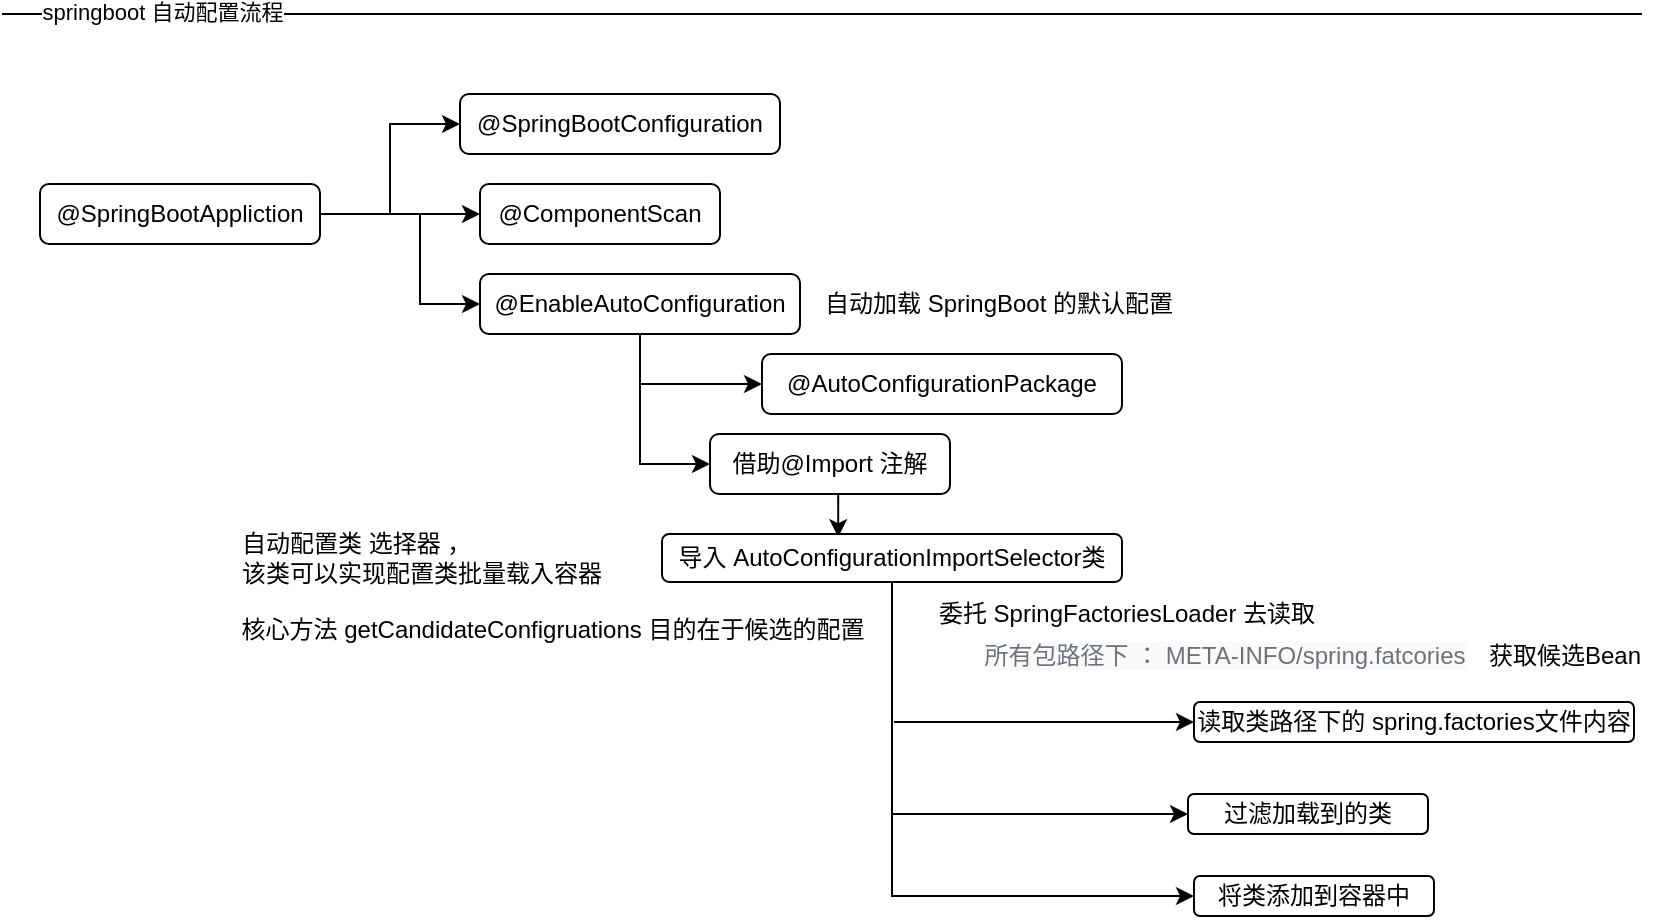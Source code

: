 <mxfile version="15.1.0" type="github" pages="2">
  <diagram id="dtXTNnCRT1JeaTBHfS76" name="springboot">
    <mxGraphModel dx="868" dy="492" grid="0" gridSize="10" guides="1" tooltips="1" connect="1" arrows="1" fold="1" page="1" pageScale="1" pageWidth="827" pageHeight="1169" math="0" shadow="0">
      <root>
        <mxCell id="0" />
        <mxCell id="1" parent="0" />
        <mxCell id="5PS4r9_0_upMB3MBfYGu-2" style="edgeStyle=orthogonalEdgeStyle;rounded=0;orthogonalLoop=1;jettySize=auto;html=1;exitX=1;exitY=0.5;exitDx=0;exitDy=0;entryX=0;entryY=0.5;entryDx=0;entryDy=0;" parent="1" source="5PS4r9_0_upMB3MBfYGu-1" target="5PS4r9_0_upMB3MBfYGu-3" edge="1">
          <mxGeometry relative="1" as="geometry">
            <mxPoint x="189" y="120" as="targetPoint" />
          </mxGeometry>
        </mxCell>
        <mxCell id="5PS4r9_0_upMB3MBfYGu-4" style="edgeStyle=orthogonalEdgeStyle;rounded=0;orthogonalLoop=1;jettySize=auto;html=1;exitX=1;exitY=0.5;exitDx=0;exitDy=0;" parent="1" source="5PS4r9_0_upMB3MBfYGu-1" edge="1">
          <mxGeometry relative="1" as="geometry">
            <mxPoint x="239" y="180" as="targetPoint" />
          </mxGeometry>
        </mxCell>
        <mxCell id="5PS4r9_0_upMB3MBfYGu-8" style="edgeStyle=orthogonalEdgeStyle;rounded=0;orthogonalLoop=1;jettySize=auto;html=1;exitX=1;exitY=0.5;exitDx=0;exitDy=0;entryX=0;entryY=0.5;entryDx=0;entryDy=0;" parent="1" source="5PS4r9_0_upMB3MBfYGu-1" target="5PS4r9_0_upMB3MBfYGu-7" edge="1">
          <mxGeometry relative="1" as="geometry">
            <Array as="points">
              <mxPoint x="209" y="180" />
              <mxPoint x="209" y="225" />
            </Array>
          </mxGeometry>
        </mxCell>
        <mxCell id="5PS4r9_0_upMB3MBfYGu-1" value="@SpringBootAppliction" style="rounded=1;whiteSpace=wrap;html=1;" parent="1" vertex="1">
          <mxGeometry x="19" y="165" width="140" height="30" as="geometry" />
        </mxCell>
        <mxCell id="5PS4r9_0_upMB3MBfYGu-3" value="@SpringBootConfiguration" style="rounded=1;whiteSpace=wrap;html=1;" parent="1" vertex="1">
          <mxGeometry x="229" y="120" width="160" height="30" as="geometry" />
        </mxCell>
        <mxCell id="5PS4r9_0_upMB3MBfYGu-5" value="@ComponentScan" style="rounded=1;whiteSpace=wrap;html=1;" parent="1" vertex="1">
          <mxGeometry x="239" y="165" width="120" height="30" as="geometry" />
        </mxCell>
        <mxCell id="5PS4r9_0_upMB3MBfYGu-10" style="edgeStyle=orthogonalEdgeStyle;rounded=0;orthogonalLoop=1;jettySize=auto;html=1;exitX=0.5;exitY=1;exitDx=0;exitDy=0;entryX=0;entryY=0.5;entryDx=0;entryDy=0;" parent="1" source="5PS4r9_0_upMB3MBfYGu-7" target="5PS4r9_0_upMB3MBfYGu-11" edge="1">
          <mxGeometry relative="1" as="geometry">
            <mxPoint x="319" y="290" as="targetPoint" />
          </mxGeometry>
        </mxCell>
        <mxCell id="f7SXbs6pzfq8MQyHs4yp-1" style="edgeStyle=orthogonalEdgeStyle;rounded=0;orthogonalLoop=1;jettySize=auto;html=1;exitX=0.5;exitY=1;exitDx=0;exitDy=0;entryX=0;entryY=0.5;entryDx=0;entryDy=0;" parent="1" source="5PS4r9_0_upMB3MBfYGu-7" target="f7SXbs6pzfq8MQyHs4yp-2" edge="1">
          <mxGeometry relative="1" as="geometry">
            <mxPoint x="380" y="280" as="targetPoint" />
          </mxGeometry>
        </mxCell>
        <mxCell id="5PS4r9_0_upMB3MBfYGu-7" value="@EnableAutoConfiguration" style="rounded=1;whiteSpace=wrap;html=1;" parent="1" vertex="1">
          <mxGeometry x="239" y="210" width="160" height="30" as="geometry" />
        </mxCell>
        <mxCell id="5PS4r9_0_upMB3MBfYGu-9" value="自动加载 SpringBoot 的默认配置" style="text;html=1;align=center;verticalAlign=middle;resizable=0;points=[];autosize=1;strokeColor=none;" parent="1" vertex="1">
          <mxGeometry x="403" y="215" width="190" height="20" as="geometry" />
        </mxCell>
        <mxCell id="5PS4r9_0_upMB3MBfYGu-12" style="edgeStyle=orthogonalEdgeStyle;rounded=0;orthogonalLoop=1;jettySize=auto;html=1;exitX=0.5;exitY=1;exitDx=0;exitDy=0;entryX=0.383;entryY=0.067;entryDx=0;entryDy=0;entryPerimeter=0;" parent="1" source="5PS4r9_0_upMB3MBfYGu-11" target="5PS4r9_0_upMB3MBfYGu-13" edge="1">
          <mxGeometry relative="1" as="geometry">
            <mxPoint x="419" y="330" as="targetPoint" />
          </mxGeometry>
        </mxCell>
        <mxCell id="5PS4r9_0_upMB3MBfYGu-11" value="借助@Import 注解" style="rounded=1;whiteSpace=wrap;html=1;" parent="1" vertex="1">
          <mxGeometry x="354" y="290" width="120" height="30" as="geometry" />
        </mxCell>
        <mxCell id="Lq-H3Xx7saDETIWOeCJo-4" style="edgeStyle=orthogonalEdgeStyle;rounded=0;orthogonalLoop=1;jettySize=auto;html=1;exitX=0.5;exitY=1;exitDx=0;exitDy=0;entryX=0;entryY=0.5;entryDx=0;entryDy=0;" parent="1" source="5PS4r9_0_upMB3MBfYGu-13" target="5PS4r9_0_upMB3MBfYGu-18" edge="1">
          <mxGeometry relative="1" as="geometry" />
        </mxCell>
        <mxCell id="Lq-H3Xx7saDETIWOeCJo-5" style="edgeStyle=orthogonalEdgeStyle;rounded=0;orthogonalLoop=1;jettySize=auto;html=1;exitX=0.5;exitY=1;exitDx=0;exitDy=0;entryX=0;entryY=0.5;entryDx=0;entryDy=0;" parent="1" source="5PS4r9_0_upMB3MBfYGu-13" target="5PS4r9_0_upMB3MBfYGu-20" edge="1">
          <mxGeometry relative="1" as="geometry" />
        </mxCell>
        <mxCell id="5PS4r9_0_upMB3MBfYGu-13" value="导入 AutoConfigurationImportSelector类" style="rounded=1;whiteSpace=wrap;html=1;" parent="1" vertex="1">
          <mxGeometry x="330" y="340" width="230" height="24" as="geometry" />
        </mxCell>
        <mxCell id="5PS4r9_0_upMB3MBfYGu-15" value="读取类路径下的 spring.factories文件内容" style="rounded=1;whiteSpace=wrap;html=1;" parent="1" vertex="1">
          <mxGeometry x="596" y="424" width="220" height="20" as="geometry" />
        </mxCell>
        <mxCell id="5PS4r9_0_upMB3MBfYGu-18" value="过滤加载到的类" style="rounded=1;whiteSpace=wrap;html=1;" parent="1" vertex="1">
          <mxGeometry x="593" y="470" width="120" height="20" as="geometry" />
        </mxCell>
        <mxCell id="5PS4r9_0_upMB3MBfYGu-20" value="将类添加到容器中" style="rounded=1;whiteSpace=wrap;html=1;" parent="1" vertex="1">
          <mxGeometry x="596" y="511" width="120" height="20" as="geometry" />
        </mxCell>
        <mxCell id="5PS4r9_0_upMB3MBfYGu-21" value="&lt;span style=&quot;color: rgb(106 , 115 , 125) ; background-color: rgb(250 , 250 , 250)&quot;&gt;&lt;font style=&quot;font-size: 12px&quot;&gt;所有包路径下 ： META-INFO/spring.fatcories&lt;/font&gt;&lt;/span&gt;" style="text;html=1;align=center;verticalAlign=middle;resizable=0;points=[];autosize=1;strokeColor=none;" parent="1" vertex="1">
          <mxGeometry x="486" y="392" width="250" height="18" as="geometry" />
        </mxCell>
        <mxCell id="Lq-H3Xx7saDETIWOeCJo-2" value="" style="endArrow=none;html=1;" parent="1" edge="1">
          <mxGeometry width="50" height="50" relative="1" as="geometry">
            <mxPoint y="80" as="sourcePoint" />
            <mxPoint x="820" y="80" as="targetPoint" />
          </mxGeometry>
        </mxCell>
        <mxCell id="Lq-H3Xx7saDETIWOeCJo-3" value="springboot 自动配置流程" style="edgeLabel;html=1;align=center;verticalAlign=middle;resizable=0;points=[];" parent="Lq-H3Xx7saDETIWOeCJo-2" vertex="1" connectable="0">
          <mxGeometry x="0.034" y="1" relative="1" as="geometry">
            <mxPoint x="-344" as="offset" />
          </mxGeometry>
        </mxCell>
        <mxCell id="f7SXbs6pzfq8MQyHs4yp-2" value="@AutoConfigurationPackage" style="rounded=1;whiteSpace=wrap;html=1;" parent="1" vertex="1">
          <mxGeometry x="380" y="250" width="180" height="30" as="geometry" />
        </mxCell>
        <mxCell id="f7SXbs6pzfq8MQyHs4yp-3" value="获取候选Bean" style="text;html=1;align=center;verticalAlign=middle;resizable=0;points=[];autosize=1;strokeColor=none;" parent="1" vertex="1">
          <mxGeometry x="736" y="391" width="90" height="20" as="geometry" />
        </mxCell>
        <mxCell id="MpyIza94_yYRXoHKSqZg-1" value="自动配置类 选择器 ， &lt;br&gt;该类可以实现配置类批量载入容器" style="text;html=1;align=left;verticalAlign=middle;resizable=0;points=[];autosize=1;strokeColor=none;" parent="1" vertex="1">
          <mxGeometry x="118" y="336" width="190" height="32" as="geometry" />
        </mxCell>
        <mxCell id="MpyIza94_yYRXoHKSqZg-2" value="核心方法 getCandidateConfigruations 目的在于候选的配置" style="text;html=1;align=center;verticalAlign=middle;resizable=0;points=[];autosize=1;strokeColor=none;" parent="1" vertex="1">
          <mxGeometry x="114" y="379" width="321" height="18" as="geometry" />
        </mxCell>
        <mxCell id="MpyIza94_yYRXoHKSqZg-3" value="" style="endArrow=classic;html=1;entryX=0;entryY=0.5;entryDx=0;entryDy=0;" parent="1" target="5PS4r9_0_upMB3MBfYGu-15" edge="1">
          <mxGeometry width="50" height="50" relative="1" as="geometry">
            <mxPoint x="446" y="434" as="sourcePoint" />
            <mxPoint x="669" y="423" as="targetPoint" />
          </mxGeometry>
        </mxCell>
        <mxCell id="MpyIza94_yYRXoHKSqZg-4" value="委托 SpringFactoriesLoader 去读取" style="text;html=1;align=center;verticalAlign=middle;resizable=0;points=[];autosize=1;strokeColor=none;" parent="1" vertex="1">
          <mxGeometry x="463" y="371" width="198" height="18" as="geometry" />
        </mxCell>
      </root>
    </mxGraphModel>
  </diagram>
  <diagram id="hn6NrzEXIqjuF2CO8Ll_" name="spring">
    <mxGraphModel dx="868" dy="436" grid="0" gridSize="10" guides="1" tooltips="1" connect="1" arrows="1" fold="1" page="1" pageScale="1" pageWidth="827" pageHeight="1169" math="0" shadow="0">
      <root>
        <mxCell id="orLs4Tc3gnN9HglfhHpP-0" />
        <mxCell id="orLs4Tc3gnN9HglfhHpP-1" parent="orLs4Tc3gnN9HglfhHpP-0" />
        <mxCell id="orLs4Tc3gnN9HglfhHpP-2" value="&lt;p style=&quot;line-height: 190%&quot;&gt;BeanFactoryPostProcessor , 在Spring 解析 BeanDefinition 之后 ， 根据 BeanDefinition 初始化之前 ，&amp;nbsp; 会调用 编写的 BeanFactoryPostProcessor 实现类 ， 并调用 postProcessBeanFactory方法&lt;/p&gt;" style="text;html=1;strokeColor=none;fillColor=none;align=left;verticalAlign=middle;whiteSpace=wrap;rounded=0;" parent="orLs4Tc3gnN9HglfhHpP-1" vertex="1">
          <mxGeometry x="30" y="30" width="780" height="40" as="geometry" />
        </mxCell>
        <mxCell id="orLs4Tc3gnN9HglfhHpP-4" value="Spring 何时解析BeanDefinition ?&amp;nbsp;&lt;br&gt;&lt;br&gt;Spring 何时回调BeanFactoryPostProcessor?&lt;br&gt;&lt;br&gt;Spring 何时初始化Bean?" style="text;html=1;strokeColor=none;fillColor=none;align=left;verticalAlign=middle;whiteSpace=wrap;rounded=0;" parent="orLs4Tc3gnN9HglfhHpP-1" vertex="1">
          <mxGeometry x="30" y="110" width="770" height="100" as="geometry" />
        </mxCell>
        <mxCell id="orLs4Tc3gnN9HglfhHpP-5" value="初始Reader 和 Scanner 两个对象 ， 使用 Scanner 进行扫描 ，使用Reader 进行读取 ， 将类包装成 BeanDefinition 并注册进容器" style="text;html=1;align=center;verticalAlign=middle;resizable=0;points=[];autosize=1;strokeColor=none;fillColor=none;" parent="orLs4Tc3gnN9HglfhHpP-1" vertex="1">
          <mxGeometry x="30" y="230" width="700" height="20" as="geometry" />
        </mxCell>
        <mxCell id="orLs4Tc3gnN9HglfhHpP-6" value="BeanFactoryPostProcessor&amp;nbsp; 初始化" style="text;html=1;strokeColor=none;fillColor=none;align=center;verticalAlign=middle;whiteSpace=wrap;rounded=0;fontColor=#66CC00;" parent="orLs4Tc3gnN9HglfhHpP-1" vertex="1">
          <mxGeometry x="40" y="300" width="200" height="20" as="geometry" />
        </mxCell>
        <mxCell id="orLs4Tc3gnN9HglfhHpP-8" style="edgeStyle=orthogonalEdgeStyle;rounded=0;orthogonalLoop=1;jettySize=auto;html=1;exitX=1;exitY=0.5;exitDx=0;exitDy=0;fontColor=#66CC00;" parent="orLs4Tc3gnN9HglfhHpP-1" source="orLs4Tc3gnN9HglfhHpP-7" edge="1">
          <mxGeometry relative="1" as="geometry">
            <mxPoint x="190" y="370" as="targetPoint" />
          </mxGeometry>
        </mxCell>
        <mxCell id="orLs4Tc3gnN9HglfhHpP-7" value="ApplicationContext" style="rounded=1;whiteSpace=wrap;html=1;fontColor=#66CC00;align=center;" parent="orLs4Tc3gnN9HglfhHpP-1" vertex="1">
          <mxGeometry x="40" y="355" width="110" height="30" as="geometry" />
        </mxCell>
        <mxCell id="orLs4Tc3gnN9HglfhHpP-10" style="edgeStyle=orthogonalEdgeStyle;rounded=0;orthogonalLoop=1;jettySize=auto;html=1;exitX=1;exitY=0.5;exitDx=0;exitDy=0;fontColor=#66CC00;" parent="orLs4Tc3gnN9HglfhHpP-1" source="orLs4Tc3gnN9HglfhHpP-9" edge="1">
          <mxGeometry relative="1" as="geometry">
            <mxPoint x="420" y="370" as="targetPoint" />
          </mxGeometry>
        </mxCell>
        <mxCell id="orLs4Tc3gnN9HglfhHpP-9" value="AbstractApplicationContext" style="rounded=1;whiteSpace=wrap;html=1;fontColor=#66CC00;align=center;" parent="orLs4Tc3gnN9HglfhHpP-1" vertex="1">
          <mxGeometry x="190" y="352.5" width="160" height="35" as="geometry" />
        </mxCell>
        <mxCell id="orLs4Tc3gnN9HglfhHpP-13" style="edgeStyle=orthogonalEdgeStyle;rounded=0;orthogonalLoop=1;jettySize=auto;html=1;exitX=1;exitY=0.5;exitDx=0;exitDy=0;fontColor=#66CC00;entryX=0.557;entryY=-0.133;entryDx=0;entryDy=0;entryPerimeter=0;" parent="orLs4Tc3gnN9HglfhHpP-1" source="orLs4Tc3gnN9HglfhHpP-12" target="orLs4Tc3gnN9HglfhHpP-17" edge="1">
          <mxGeometry relative="1" as="geometry">
            <mxPoint x="690" y="405" as="targetPoint" />
          </mxGeometry>
        </mxCell>
        <mxCell id="orLs4Tc3gnN9HglfhHpP-12" value="invokeBeanFactoryPostProcessor" style="rounded=1;whiteSpace=wrap;html=1;fontColor=#66CC00;align=center;" parent="orLs4Tc3gnN9HglfhHpP-1" vertex="1">
          <mxGeometry x="420" y="357.5" width="200" height="30" as="geometry" />
        </mxCell>
        <mxCell id="orLs4Tc3gnN9HglfhHpP-18" style="edgeStyle=orthogonalEdgeStyle;rounded=0;orthogonalLoop=1;jettySize=auto;html=1;exitX=0.5;exitY=1;exitDx=0;exitDy=0;fontColor=#66CC00;entryX=1;entryY=0.5;entryDx=0;entryDy=0;" parent="orLs4Tc3gnN9HglfhHpP-1" source="orLs4Tc3gnN9HglfhHpP-17" target="orLs4Tc3gnN9HglfhHpP-19" edge="1">
          <mxGeometry relative="1" as="geometry">
            <mxPoint x="550" y="505" as="targetPoint" />
          </mxGeometry>
        </mxCell>
        <mxCell id="orLs4Tc3gnN9HglfhHpP-17" value="BeanFactory.getBean(name, type)" style="rounded=1;whiteSpace=wrap;html=1;fontColor=#66CC00;align=center;" parent="orLs4Tc3gnN9HglfhHpP-1" vertex="1">
          <mxGeometry x="570" y="415" width="210" height="30" as="geometry" />
        </mxCell>
        <mxCell id="orLs4Tc3gnN9HglfhHpP-19" value="postProcessor.postProcessBeanFactory()" style="rounded=1;whiteSpace=wrap;html=1;fontColor=#66CC00;align=center;" parent="orLs4Tc3gnN9HglfhHpP-1" vertex="1">
          <mxGeometry x="230" y="460" width="250" height="30" as="geometry" />
        </mxCell>
        <mxCell id="orLs4Tc3gnN9HglfhHpP-21" style="edgeStyle=orthogonalEdgeStyle;rounded=0;orthogonalLoop=1;jettySize=auto;html=1;exitX=1;exitY=0.5;exitDx=0;exitDy=0;fontColor=#66CC00;" parent="orLs4Tc3gnN9HglfhHpP-1" source="orLs4Tc3gnN9HglfhHpP-20" edge="1">
          <mxGeometry relative="1" as="geometry">
            <mxPoint x="210" y="565" as="targetPoint" />
          </mxGeometry>
        </mxCell>
        <mxCell id="orLs4Tc3gnN9HglfhHpP-20" value="扫描读取定义类" style="rounded=1;whiteSpace=wrap;html=1;fontColor=#66CC00;align=center;" parent="orLs4Tc3gnN9HglfhHpP-1" vertex="1">
          <mxGeometry x="40" y="550" width="120" height="30" as="geometry" />
        </mxCell>
        <mxCell id="orLs4Tc3gnN9HglfhHpP-23" style="edgeStyle=orthogonalEdgeStyle;rounded=0;orthogonalLoop=1;jettySize=auto;html=1;exitX=1;exitY=0.5;exitDx=0;exitDy=0;fontColor=#66CC00;" parent="orLs4Tc3gnN9HglfhHpP-1" source="orLs4Tc3gnN9HglfhHpP-22" edge="1">
          <mxGeometry relative="1" as="geometry">
            <mxPoint x="380" y="565" as="targetPoint" />
          </mxGeometry>
        </mxCell>
        <mxCell id="orLs4Tc3gnN9HglfhHpP-22" value="BeanDefinition 保存" style="rounded=1;whiteSpace=wrap;html=1;fontColor=#66CC00;align=center;" parent="orLs4Tc3gnN9HglfhHpP-1" vertex="1">
          <mxGeometry x="210" y="547.5" width="120" height="35" as="geometry" />
        </mxCell>
        <mxCell id="orLs4Tc3gnN9HglfhHpP-33" value="" style="edgeStyle=orthogonalEdgeStyle;rounded=0;orthogonalLoop=1;jettySize=auto;html=1;fontColor=#FF8000;" parent="orLs4Tc3gnN9HglfhHpP-1" source="orLs4Tc3gnN9HglfhHpP-24" target="orLs4Tc3gnN9HglfhHpP-32" edge="1">
          <mxGeometry relative="1" as="geometry" />
        </mxCell>
        <mxCell id="orLs4Tc3gnN9HglfhHpP-24" value="DefaultListableBeanFactory" style="rounded=1;whiteSpace=wrap;html=1;fontColor=#66CC00;align=center;" parent="orLs4Tc3gnN9HglfhHpP-1" vertex="1">
          <mxGeometry x="380" y="541.25" width="170" height="25" as="geometry" />
        </mxCell>
        <mxCell id="orLs4Tc3gnN9HglfhHpP-25" value="Map -&amp;gt; beanDefinitionMap" style="text;html=1;align=center;verticalAlign=middle;resizable=0;points=[];autosize=1;strokeColor=none;fillColor=none;fontColor=#66CC00;" parent="orLs4Tc3gnN9HglfhHpP-1" vertex="1">
          <mxGeometry x="385" y="570" width="160" height="20" as="geometry" />
        </mxCell>
        <mxCell id="orLs4Tc3gnN9HglfhHpP-28" value="载入" style="text;html=1;align=center;verticalAlign=middle;resizable=0;points=[];autosize=1;strokeColor=none;fillColor=none;fontColor=#FF8000;" parent="orLs4Tc3gnN9HglfhHpP-1" vertex="1">
          <mxGeometry x="60" y="520" width="40" height="20" as="geometry" />
        </mxCell>
        <mxCell id="orLs4Tc3gnN9HglfhHpP-29" value="缓存或者实例工厂中是否有对应的实例" style="rounded=1;whiteSpace=wrap;html=1;fontColor=#FF8000;align=center;" parent="orLs4Tc3gnN9HglfhHpP-1" vertex="1">
          <mxGeometry x="45" y="1130" width="235" height="30" as="geometry" />
        </mxCell>
        <mxCell id="orLs4Tc3gnN9HglfhHpP-30" value="earlySingletonObjects 获取实例" style="rounded=1;whiteSpace=wrap;html=1;fontColor=#FF8000;align=center;" parent="orLs4Tc3gnN9HglfhHpP-1" vertex="1">
          <mxGeometry x="45" y="1170" width="180" height="30" as="geometry" />
        </mxCell>
        <mxCell id="orLs4Tc3gnN9HglfhHpP-31" value="创建ObjectFactory" style="rounded=1;whiteSpace=wrap;html=1;fontColor=#FF8000;align=center;" parent="orLs4Tc3gnN9HglfhHpP-1" vertex="1">
          <mxGeometry x="45" y="1210" width="180" height="30" as="geometry" />
        </mxCell>
        <mxCell id="orLs4Tc3gnN9HglfhHpP-35" value="" style="edgeStyle=orthogonalEdgeStyle;rounded=0;orthogonalLoop=1;jettySize=auto;html=1;fontColor=#FF8000;" parent="orLs4Tc3gnN9HglfhHpP-1" source="orLs4Tc3gnN9HglfhHpP-32" target="orLs4Tc3gnN9HglfhHpP-34" edge="1">
          <mxGeometry relative="1" as="geometry" />
        </mxCell>
        <mxCell id="orLs4Tc3gnN9HglfhHpP-32" value="遍历beanName" style="whiteSpace=wrap;html=1;rounded=1;fontColor=#66CC00;" parent="orLs4Tc3gnN9HglfhHpP-1" vertex="1">
          <mxGeometry x="660" y="540" width="120" height="26.25" as="geometry" />
        </mxCell>
        <mxCell id="orLs4Tc3gnN9HglfhHpP-37" value="" style="edgeStyle=orthogonalEdgeStyle;rounded=0;orthogonalLoop=1;jettySize=auto;html=1;fontColor=#FF8000;" parent="orLs4Tc3gnN9HglfhHpP-1" source="orLs4Tc3gnN9HglfhHpP-34" target="orLs4Tc3gnN9HglfhHpP-36" edge="1">
          <mxGeometry relative="1" as="geometry" />
        </mxCell>
        <mxCell id="orLs4Tc3gnN9HglfhHpP-34" value="getBean" style="whiteSpace=wrap;html=1;rounded=1;fontColor=#66CC00;" parent="orLs4Tc3gnN9HglfhHpP-1" vertex="1">
          <mxGeometry x="660" y="610" width="120" height="26.25" as="geometry" />
        </mxCell>
        <mxCell id="orLs4Tc3gnN9HglfhHpP-40" value="" style="edgeStyle=orthogonalEdgeStyle;rounded=0;orthogonalLoop=1;jettySize=auto;html=1;fontColor=#FF8000;" parent="orLs4Tc3gnN9HglfhHpP-1" source="orLs4Tc3gnN9HglfhHpP-36" target="orLs4Tc3gnN9HglfhHpP-39" edge="1">
          <mxGeometry relative="1" as="geometry" />
        </mxCell>
        <mxCell id="orLs4Tc3gnN9HglfhHpP-43" value="" style="edgeStyle=orthogonalEdgeStyle;rounded=0;orthogonalLoop=1;jettySize=auto;html=1;fontColor=#FF8000;exitX=0;exitY=0.5;exitDx=0;exitDy=0;" parent="orLs4Tc3gnN9HglfhHpP-1" source="orLs4Tc3gnN9HglfhHpP-36" target="orLs4Tc3gnN9HglfhHpP-42" edge="1">
          <mxGeometry relative="1" as="geometry">
            <Array as="points">
              <mxPoint x="620" y="683" />
              <mxPoint x="620" y="723" />
            </Array>
          </mxGeometry>
        </mxCell>
        <mxCell id="orLs4Tc3gnN9HglfhHpP-36" value="doGetBean" style="whiteSpace=wrap;html=1;rounded=1;fontColor=#66CC00;" parent="orLs4Tc3gnN9HglfhHpP-1" vertex="1">
          <mxGeometry x="660" y="670" width="120" height="26.25" as="geometry" />
        </mxCell>
        <mxCell id="orLs4Tc3gnN9HglfhHpP-45" value="" style="edgeStyle=orthogonalEdgeStyle;rounded=0;orthogonalLoop=1;jettySize=auto;html=1;fontColor=#FF8000;" parent="orLs4Tc3gnN9HglfhHpP-1" source="orLs4Tc3gnN9HglfhHpP-39" target="orLs4Tc3gnN9HglfhHpP-44" edge="1">
          <mxGeometry relative="1" as="geometry" />
        </mxCell>
        <mxCell id="orLs4Tc3gnN9HglfhHpP-39" value="getSingleton()" style="whiteSpace=wrap;html=1;rounded=1;fontColor=#66CC00;" parent="orLs4Tc3gnN9HglfhHpP-1" vertex="1">
          <mxGeometry x="460" y="670" width="120" height="26.25" as="geometry" />
        </mxCell>
        <mxCell id="orLs4Tc3gnN9HglfhHpP-41" value="singletonObjects" style="text;html=1;align=center;verticalAlign=middle;resizable=0;points=[];autosize=1;strokeColor=none;fillColor=none;fontColor=#FF8000;" parent="orLs4Tc3gnN9HglfhHpP-1" vertex="1">
          <mxGeometry x="470" y="650" width="100" height="20" as="geometry" />
        </mxCell>
        <mxCell id="orLs4Tc3gnN9HglfhHpP-42" value="earlySingletonObjects" style="whiteSpace=wrap;html=1;rounded=1;fontColor=#66CC00;" parent="orLs4Tc3gnN9HglfhHpP-1" vertex="1">
          <mxGeometry x="450" y="710" width="130" height="26.25" as="geometry" />
        </mxCell>
        <mxCell id="orLs4Tc3gnN9HglfhHpP-47" value="" style="edgeStyle=orthogonalEdgeStyle;rounded=0;orthogonalLoop=1;jettySize=auto;html=1;fontColor=#FF8000;" parent="orLs4Tc3gnN9HglfhHpP-1" source="orLs4Tc3gnN9HglfhHpP-44" target="orLs4Tc3gnN9HglfhHpP-46" edge="1">
          <mxGeometry relative="1" as="geometry" />
        </mxCell>
        <mxCell id="orLs4Tc3gnN9HglfhHpP-44" value="createBean" style="whiteSpace=wrap;html=1;rounded=1;fontColor=#66CC00;" parent="orLs4Tc3gnN9HglfhHpP-1" vertex="1">
          <mxGeometry x="260" y="670" width="120" height="26.25" as="geometry" />
        </mxCell>
        <mxCell id="orLs4Tc3gnN9HglfhHpP-49" value="" style="edgeStyle=orthogonalEdgeStyle;rounded=0;orthogonalLoop=1;jettySize=auto;html=1;fontColor=#FF8000;" parent="orLs4Tc3gnN9HglfhHpP-1" source="orLs4Tc3gnN9HglfhHpP-46" target="orLs4Tc3gnN9HglfhHpP-48" edge="1">
          <mxGeometry relative="1" as="geometry" />
        </mxCell>
        <mxCell id="orLs4Tc3gnN9HglfhHpP-46" value="doCreateBean()" style="whiteSpace=wrap;html=1;rounded=1;fontColor=#66CC00;" parent="orLs4Tc3gnN9HglfhHpP-1" vertex="1">
          <mxGeometry x="60" y="670" width="120" height="26.25" as="geometry" />
        </mxCell>
        <mxCell id="orLs4Tc3gnN9HglfhHpP-51" value="" style="edgeStyle=orthogonalEdgeStyle;rounded=0;orthogonalLoop=1;jettySize=auto;html=1;fontColor=#FF8000;" parent="orLs4Tc3gnN9HglfhHpP-1" source="orLs4Tc3gnN9HglfhHpP-48" target="orLs4Tc3gnN9HglfhHpP-50" edge="1">
          <mxGeometry relative="1" as="geometry" />
        </mxCell>
        <mxCell id="orLs4Tc3gnN9HglfhHpP-56" value="" style="edgeStyle=orthogonalEdgeStyle;rounded=0;orthogonalLoop=1;jettySize=auto;html=1;fontColor=#FF8000;" parent="orLs4Tc3gnN9HglfhHpP-1" source="orLs4Tc3gnN9HglfhHpP-48" target="orLs4Tc3gnN9HglfhHpP-55" edge="1">
          <mxGeometry relative="1" as="geometry" />
        </mxCell>
        <mxCell id="orLs4Tc3gnN9HglfhHpP-48" value="createBeanInstance()" style="whiteSpace=wrap;html=1;rounded=1;fontColor=#66CC00;" parent="orLs4Tc3gnN9HglfhHpP-1" vertex="1">
          <mxGeometry x="55" y="776.25" width="130" height="26.25" as="geometry" />
        </mxCell>
        <mxCell id="orLs4Tc3gnN9HglfhHpP-50" value="instantiateBean" style="whiteSpace=wrap;html=1;rounded=1;fontColor=#66CC00;" parent="orLs4Tc3gnN9HglfhHpP-1" vertex="1">
          <mxGeometry x="265" y="776.25" width="130" height="26.25" as="geometry" />
        </mxCell>
        <mxCell id="orLs4Tc3gnN9HglfhHpP-52" value="实例化" style="text;html=1;align=center;verticalAlign=middle;resizable=0;points=[];autosize=1;strokeColor=none;fillColor=none;fontColor=#FF8000;" parent="orLs4Tc3gnN9HglfhHpP-1" vertex="1">
          <mxGeometry x="55" y="802.5" width="50" height="20" as="geometry" />
        </mxCell>
        <mxCell id="orLs4Tc3gnN9HglfhHpP-70" style="edgeStyle=orthogonalEdgeStyle;rounded=0;orthogonalLoop=1;jettySize=auto;html=1;exitX=1;exitY=0.25;exitDx=0;exitDy=0;fontColor=#FF8000;entryX=0;entryY=1;entryDx=0;entryDy=0;" parent="orLs4Tc3gnN9HglfhHpP-1" source="orLs4Tc3gnN9HglfhHpP-55" target="orLs4Tc3gnN9HglfhHpP-71" edge="1">
          <mxGeometry relative="1" as="geometry">
            <mxPoint x="260" y="860" as="targetPoint" />
            <Array as="points">
              <mxPoint x="185" y="867" />
            </Array>
          </mxGeometry>
        </mxCell>
        <mxCell id="orLs4Tc3gnN9HglfhHpP-55" value="populateBean()" style="whiteSpace=wrap;html=1;rounded=1;fontColor=#66CC00;" parent="orLs4Tc3gnN9HglfhHpP-1" vertex="1">
          <mxGeometry x="55" y="900" width="130" height="26.25" as="geometry" />
        </mxCell>
        <mxCell id="orLs4Tc3gnN9HglfhHpP-61" value="" style="edgeStyle=orthogonalEdgeStyle;rounded=0;orthogonalLoop=1;jettySize=auto;html=1;fontColor=#FF8000;" parent="orLs4Tc3gnN9HglfhHpP-1" source="orLs4Tc3gnN9HglfhHpP-57" target="orLs4Tc3gnN9HglfhHpP-60" edge="1">
          <mxGeometry relative="1" as="geometry" />
        </mxCell>
        <mxCell id="orLs4Tc3gnN9HglfhHpP-57" value="initializeBean()" style="whiteSpace=wrap;html=1;rounded=1;fontColor=#66CC00;" parent="orLs4Tc3gnN9HglfhHpP-1" vertex="1">
          <mxGeometry x="55" y="926.25" width="130" height="26.25" as="geometry" />
        </mxCell>
        <mxCell id="orLs4Tc3gnN9HglfhHpP-58" value="初始化" style="text;html=1;align=center;verticalAlign=middle;resizable=0;points=[];autosize=1;strokeColor=none;fillColor=none;fontColor=#FF8000;" parent="orLs4Tc3gnN9HglfhHpP-1" vertex="1">
          <mxGeometry x="10" y="1100" width="50" height="20" as="geometry" />
        </mxCell>
        <mxCell id="orLs4Tc3gnN9HglfhHpP-59" value="属性的注入" style="text;html=1;align=center;verticalAlign=middle;resizable=0;points=[];autosize=1;strokeColor=none;fillColor=none;fontColor=#FF8000;" parent="orLs4Tc3gnN9HglfhHpP-1" vertex="1">
          <mxGeometry x="190" y="903.13" width="80" height="20" as="geometry" />
        </mxCell>
        <mxCell id="orLs4Tc3gnN9HglfhHpP-60" value="invokeAwareMethods()" style="whiteSpace=wrap;html=1;rounded=1;fontColor=#66CC00;" parent="orLs4Tc3gnN9HglfhHpP-1" vertex="1">
          <mxGeometry x="340" y="926.25" width="130" height="26.25" as="geometry" />
        </mxCell>
        <mxCell id="orLs4Tc3gnN9HglfhHpP-66" style="edgeStyle=orthogonalEdgeStyle;rounded=0;orthogonalLoop=1;jettySize=auto;html=1;exitX=1;exitY=0.5;exitDx=0;exitDy=0;entryX=0;entryY=0.5;entryDx=0;entryDy=0;fontColor=#FF8000;" parent="orLs4Tc3gnN9HglfhHpP-1" source="orLs4Tc3gnN9HglfhHpP-62" target="orLs4Tc3gnN9HglfhHpP-64" edge="1">
          <mxGeometry relative="1" as="geometry" />
        </mxCell>
        <mxCell id="orLs4Tc3gnN9HglfhHpP-67" style="edgeStyle=orthogonalEdgeStyle;rounded=0;orthogonalLoop=1;jettySize=auto;html=1;exitX=1;exitY=0.5;exitDx=0;exitDy=0;entryX=0;entryY=0.5;entryDx=0;entryDy=0;fontColor=#FF8000;" parent="orLs4Tc3gnN9HglfhHpP-1" source="orLs4Tc3gnN9HglfhHpP-62" target="orLs4Tc3gnN9HglfhHpP-65" edge="1">
          <mxGeometry relative="1" as="geometry" />
        </mxCell>
        <mxCell id="orLs4Tc3gnN9HglfhHpP-69" style="edgeStyle=orthogonalEdgeStyle;rounded=0;orthogonalLoop=1;jettySize=auto;html=1;exitX=1;exitY=0.5;exitDx=0;exitDy=0;entryX=0;entryY=0.5;entryDx=0;entryDy=0;fontColor=#FF8000;" parent="orLs4Tc3gnN9HglfhHpP-1" source="orLs4Tc3gnN9HglfhHpP-62" target="orLs4Tc3gnN9HglfhHpP-68" edge="1">
          <mxGeometry relative="1" as="geometry" />
        </mxCell>
        <mxCell id="orLs4Tc3gnN9HglfhHpP-62" value="initializeBean()" style="whiteSpace=wrap;html=1;rounded=1;fontColor=#66CC00;" parent="orLs4Tc3gnN9HglfhHpP-1" vertex="1">
          <mxGeometry x="55" y="926.25" width="130" height="26.25" as="geometry" />
        </mxCell>
        <mxCell id="orLs4Tc3gnN9HglfhHpP-64" value="applyBeanPostProcessorsBeforeInitialization()" style="whiteSpace=wrap;html=1;rounded=1;fontColor=#66CC00;" parent="orLs4Tc3gnN9HglfhHpP-1" vertex="1">
          <mxGeometry x="340" y="970" width="260" height="26.25" as="geometry" />
        </mxCell>
        <mxCell id="orLs4Tc3gnN9HglfhHpP-65" value="invokeInitMethods()" style="whiteSpace=wrap;html=1;rounded=1;fontColor=#66CC00;" parent="orLs4Tc3gnN9HglfhHpP-1" vertex="1">
          <mxGeometry x="340" y="1010" width="130" height="26.25" as="geometry" />
        </mxCell>
        <mxCell id="orLs4Tc3gnN9HglfhHpP-68" value="applyBeanPostProcessorsAfterInitialization()" style="whiteSpace=wrap;html=1;rounded=1;fontColor=#66CC00;" parent="orLs4Tc3gnN9HglfhHpP-1" vertex="1">
          <mxGeometry x="340" y="1050" width="260" height="26.25" as="geometry" />
        </mxCell>
        <mxCell id="orLs4Tc3gnN9HglfhHpP-72" style="edgeStyle=orthogonalEdgeStyle;rounded=0;orthogonalLoop=1;jettySize=auto;html=1;exitX=1;exitY=0.5;exitDx=0;exitDy=0;fontColor=#FF8000;" parent="orLs4Tc3gnN9HglfhHpP-1" source="orLs4Tc3gnN9HglfhHpP-71" edge="1">
          <mxGeometry relative="1" as="geometry">
            <mxPoint x="570" y="853" as="targetPoint" />
          </mxGeometry>
        </mxCell>
        <mxCell id="orLs4Tc3gnN9HglfhHpP-71" value="autowiredAnnoationBeanPostProcessor" style="whiteSpace=wrap;html=1;rounded=1;fontColor=#66CC00;" parent="orLs4Tc3gnN9HglfhHpP-1" vertex="1">
          <mxGeometry x="280" y="840.75" width="230" height="26.25" as="geometry" />
        </mxCell>
        <mxCell id="orLs4Tc3gnN9HglfhHpP-73" value="通过反射 filed.set(bean ,value)" style="rounded=1;whiteSpace=wrap;html=1;fontColor=#FF8000;align=center;" parent="orLs4Tc3gnN9HglfhHpP-1" vertex="1">
          <mxGeometry x="570" y="840" width="170" height="27" as="geometry" />
        </mxCell>
        <mxCell id="orLs4Tc3gnN9HglfhHpP-74" value="设置实例属性的值" style="text;html=1;align=center;verticalAlign=middle;resizable=0;points=[];autosize=1;strokeColor=none;fillColor=none;fontColor=#FF8000;" parent="orLs4Tc3gnN9HglfhHpP-1" vertex="1">
          <mxGeometry x="570" y="810" width="110" height="20" as="geometry" />
        </mxCell>
        <mxCell id="orLs4Tc3gnN9HglfhHpP-75" value="Bean的实例缓存" style="text;html=1;align=center;verticalAlign=middle;resizable=0;points=[];autosize=1;strokeColor=none;fillColor=none;fontColor=#FF8000;" parent="orLs4Tc3gnN9HglfhHpP-1" vertex="1">
          <mxGeometry x="380" y="1190" width="100" height="20" as="geometry" />
        </mxCell>
        <mxCell id="orLs4Tc3gnN9HglfhHpP-76" value="生命周期管理" style="text;html=1;align=center;verticalAlign=middle;resizable=0;points=[];autosize=1;strokeColor=none;fillColor=none;fontColor=#FF8000;" parent="orLs4Tc3gnN9HglfhHpP-1" vertex="1">
          <mxGeometry x="404" y="1215" width="90" height="20" as="geometry" />
        </mxCell>
        <mxCell id="orLs4Tc3gnN9HglfhHpP-77" value="Bean实例代理" style="text;html=1;align=center;verticalAlign=middle;resizable=0;points=[];autosize=1;strokeColor=none;fillColor=none;fontColor=#FF8000;" parent="orLs4Tc3gnN9HglfhHpP-1" vertex="1">
          <mxGeometry x="430" y="1240" width="90" height="20" as="geometry" />
        </mxCell>
        <mxCell id="orLs4Tc3gnN9HglfhHpP-78" value="事件发布" style="text;html=1;align=center;verticalAlign=middle;resizable=0;points=[];autosize=1;strokeColor=none;fillColor=none;fontColor=#FF8000;" parent="orLs4Tc3gnN9HglfhHpP-1" vertex="1">
          <mxGeometry x="460" y="1270" width="60" height="20" as="geometry" />
        </mxCell>
        <mxCell id="orLs4Tc3gnN9HglfhHpP-79" value="资源装载" style="text;html=1;align=center;verticalAlign=middle;resizable=0;points=[];autosize=1;strokeColor=none;fillColor=none;fontColor=#FF8000;" parent="orLs4Tc3gnN9HglfhHpP-1" vertex="1">
          <mxGeometry x="470" y="1300" width="60" height="20" as="geometry" />
        </mxCell>
        <mxCell id="orLs4Tc3gnN9HglfhHpP-80" value="用于Bean内容的修改" style="text;html=1;align=center;verticalAlign=middle;resizable=0;points=[];autosize=1;strokeColor=none;fillColor=none;fontColor=#FF8000;" parent="orLs4Tc3gnN9HglfhHpP-1" vertex="1">
          <mxGeometry x="610" y="970" width="130" height="20" as="geometry" />
        </mxCell>
        <mxCell id="orLs4Tc3gnN9HglfhHpP-85" value="" style="edgeStyle=orthogonalEdgeStyle;rounded=0;orthogonalLoop=1;jettySize=auto;html=1;fontColor=#FF8000;" parent="orLs4Tc3gnN9HglfhHpP-1" source="orLs4Tc3gnN9HglfhHpP-81" target="orLs4Tc3gnN9HglfhHpP-84" edge="1">
          <mxGeometry relative="1" as="geometry" />
        </mxCell>
        <mxCell id="orLs4Tc3gnN9HglfhHpP-87" value="" style="edgeStyle=orthogonalEdgeStyle;rounded=0;orthogonalLoop=1;jettySize=auto;html=1;fontColor=#FF8000;" parent="orLs4Tc3gnN9HglfhHpP-1" source="orLs4Tc3gnN9HglfhHpP-81" target="orLs4Tc3gnN9HglfhHpP-86" edge="1">
          <mxGeometry relative="1" as="geometry" />
        </mxCell>
        <mxCell id="orLs4Tc3gnN9HglfhHpP-92" value="" style="edgeStyle=orthogonalEdgeStyle;rounded=0;orthogonalLoop=1;jettySize=auto;html=1;fontColor=#FF8000;" parent="orLs4Tc3gnN9HglfhHpP-1" source="orLs4Tc3gnN9HglfhHpP-81" target="orLs4Tc3gnN9HglfhHpP-91" edge="1">
          <mxGeometry relative="1" as="geometry" />
        </mxCell>
        <mxCell id="orLs4Tc3gnN9HglfhHpP-81" value="dispatcherservlet" style="rounded=1;whiteSpace=wrap;html=1;fontColor=#FF8000;align=center;" parent="orLs4Tc3gnN9HglfhHpP-1" vertex="1">
          <mxGeometry x="320" y="1510" width="120" height="30" as="geometry" />
        </mxCell>
        <mxCell id="orLs4Tc3gnN9HglfhHpP-83" style="edgeStyle=orthogonalEdgeStyle;rounded=0;orthogonalLoop=1;jettySize=auto;html=1;entryX=0;entryY=0.5;entryDx=0;entryDy=0;fontColor=#FF8000;" parent="orLs4Tc3gnN9HglfhHpP-1" source="orLs4Tc3gnN9HglfhHpP-82" target="orLs4Tc3gnN9HglfhHpP-81" edge="1">
          <mxGeometry relative="1" as="geometry" />
        </mxCell>
        <mxCell id="orLs4Tc3gnN9HglfhHpP-82" value="前端控制器" style="rounded=1;whiteSpace=wrap;html=1;fontColor=#FF8000;align=center;" parent="orLs4Tc3gnN9HglfhHpP-1" vertex="1">
          <mxGeometry x="52.5" y="1510" width="85" height="30" as="geometry" />
        </mxCell>
        <mxCell id="orLs4Tc3gnN9HglfhHpP-84" value="handlermapping" style="rounded=1;whiteSpace=wrap;html=1;fontColor=#FF8000;align=center;" parent="orLs4Tc3gnN9HglfhHpP-1" vertex="1">
          <mxGeometry x="520" y="1510" width="120" height="30" as="geometry" />
        </mxCell>
        <mxCell id="orLs4Tc3gnN9HglfhHpP-89" value="" style="edgeStyle=orthogonalEdgeStyle;rounded=0;orthogonalLoop=1;jettySize=auto;html=1;fontColor=#FF8000;" parent="orLs4Tc3gnN9HglfhHpP-1" source="orLs4Tc3gnN9HglfhHpP-86" target="orLs4Tc3gnN9HglfhHpP-88" edge="1">
          <mxGeometry relative="1" as="geometry" />
        </mxCell>
        <mxCell id="orLs4Tc3gnN9HglfhHpP-94" value="" style="edgeStyle=orthogonalEdgeStyle;rounded=0;orthogonalLoop=1;jettySize=auto;html=1;fontColor=#FF8000;exitX=1;exitY=0.5;exitDx=0;exitDy=0;" parent="orLs4Tc3gnN9HglfhHpP-1" source="orLs4Tc3gnN9HglfhHpP-91" target="orLs4Tc3gnN9HglfhHpP-93" edge="1">
          <mxGeometry relative="1" as="geometry" />
        </mxCell>
        <mxCell id="orLs4Tc3gnN9HglfhHpP-86" value="handleradapter" style="rounded=1;whiteSpace=wrap;html=1;fontColor=#FF8000;align=center;" parent="orLs4Tc3gnN9HglfhHpP-1" vertex="1">
          <mxGeometry x="320" y="1620" width="120" height="30" as="geometry" />
        </mxCell>
        <mxCell id="orLs4Tc3gnN9HglfhHpP-88" value="controller" style="rounded=1;whiteSpace=wrap;html=1;fontColor=#FF8000;align=center;" parent="orLs4Tc3gnN9HglfhHpP-1" vertex="1">
          <mxGeometry x="520" y="1620" width="120" height="30" as="geometry" />
        </mxCell>
        <mxCell id="orLs4Tc3gnN9HglfhHpP-91" value="modelandview" style="rounded=1;whiteSpace=wrap;html=1;fontColor=#FF8000;align=center;" parent="orLs4Tc3gnN9HglfhHpP-1" vertex="1">
          <mxGeometry x="170" y="1660" width="120" height="30" as="geometry" />
        </mxCell>
        <mxCell id="orLs4Tc3gnN9HglfhHpP-97" value="" style="edgeStyle=orthogonalEdgeStyle;rounded=0;orthogonalLoop=1;jettySize=auto;html=1;fontColor=#FF8000;" parent="orLs4Tc3gnN9HglfhHpP-1" source="orLs4Tc3gnN9HglfhHpP-93" target="orLs4Tc3gnN9HglfhHpP-96" edge="1">
          <mxGeometry relative="1" as="geometry" />
        </mxCell>
        <mxCell id="orLs4Tc3gnN9HglfhHpP-93" value="viewresolver" style="rounded=1;whiteSpace=wrap;html=1;fontColor=#FF8000;align=center;" parent="orLs4Tc3gnN9HglfhHpP-1" vertex="1">
          <mxGeometry x="320" y="1730" width="120" height="30" as="geometry" />
        </mxCell>
        <mxCell id="orLs4Tc3gnN9HglfhHpP-96" value="jsp" style="rounded=1;whiteSpace=wrap;html=1;fontColor=#FF8000;align=center;" parent="orLs4Tc3gnN9HglfhHpP-1" vertex="1">
          <mxGeometry x="75" y="1730" width="120" height="30" as="geometry" />
        </mxCell>
        <mxCell id="orLs4Tc3gnN9HglfhHpP-105" value="" style="edgeStyle=orthogonalEdgeStyle;rounded=0;orthogonalLoop=1;jettySize=auto;html=1;fontColor=#FF8000;" parent="orLs4Tc3gnN9HglfhHpP-1" source="orLs4Tc3gnN9HglfhHpP-98" target="orLs4Tc3gnN9HglfhHpP-104" edge="1">
          <mxGeometry relative="1" as="geometry" />
        </mxCell>
        <mxCell id="orLs4Tc3gnN9HglfhHpP-98" value="事务的传播机制" style="rounded=1;whiteSpace=wrap;html=1;fontColor=#FF8000;align=center;" parent="orLs4Tc3gnN9HglfhHpP-1" vertex="1">
          <mxGeometry x="10" y="1860" width="145" height="30" as="geometry" />
        </mxCell>
        <mxCell id="orLs4Tc3gnN9HglfhHpP-99" value="事务的隔离机制" style="rounded=1;whiteSpace=wrap;html=1;fontColor=#FF8000;align=center;" parent="orLs4Tc3gnN9HglfhHpP-1" vertex="1">
          <mxGeometry x="30" y="1890" width="145" height="30" as="geometry" />
        </mxCell>
        <mxCell id="orLs4Tc3gnN9HglfhHpP-101" value="只读" style="rounded=1;whiteSpace=wrap;html=1;fontColor=#FF8000;align=center;" parent="orLs4Tc3gnN9HglfhHpP-1" vertex="1">
          <mxGeometry x="50" y="1920" width="145" height="30" as="geometry" />
        </mxCell>
        <mxCell id="orLs4Tc3gnN9HglfhHpP-102" value="事务超时" style="rounded=1;whiteSpace=wrap;html=1;fontColor=#FF8000;align=center;" parent="orLs4Tc3gnN9HglfhHpP-1" vertex="1">
          <mxGeometry x="70" y="1950" width="145" height="30" as="geometry" />
        </mxCell>
        <mxCell id="orLs4Tc3gnN9HglfhHpP-103" value="回滚原则" style="rounded=1;whiteSpace=wrap;html=1;fontColor=#FF8000;align=center;" parent="orLs4Tc3gnN9HglfhHpP-1" vertex="1">
          <mxGeometry x="95" y="1980" width="145" height="30" as="geometry" />
        </mxCell>
        <mxCell id="orLs4Tc3gnN9HglfhHpP-104" value="事务嵌套的场景" style="rounded=1;whiteSpace=wrap;html=1;fontColor=#FF8000;align=center;" parent="orLs4Tc3gnN9HglfhHpP-1" vertex="1">
          <mxGeometry x="235" y="1865" width="150" height="20" as="geometry" />
        </mxCell>
        <mxCell id="orLs4Tc3gnN9HglfhHpP-106" value="" style="shape=curlyBracket;whiteSpace=wrap;html=1;rounded=1;fontColor=#FF8000;align=center;" parent="orLs4Tc3gnN9HglfhHpP-1" vertex="1">
          <mxGeometry x="395" y="1815" width="20" height="185" as="geometry" />
        </mxCell>
        <mxCell id="orLs4Tc3gnN9HglfhHpP-107" value="已有事务&amp;nbsp; 将当前事务加入到已有事务 ， 如果没有 则创建一个事务执行" style="text;html=1;align=center;verticalAlign=middle;resizable=0;points=[];autosize=1;strokeColor=none;fillColor=none;fontColor=#FF8000;" parent="orLs4Tc3gnN9HglfhHpP-1" vertex="1">
          <mxGeometry x="415" y="1800" width="390" height="20" as="geometry" />
        </mxCell>
        <mxCell id="orLs4Tc3gnN9HglfhHpP-108" value="已有事务 ，将加入当前事务 ， 如果没有， 以非事务方式执行" style="text;html=1;align=center;verticalAlign=middle;resizable=0;points=[];autosize=1;strokeColor=none;fillColor=none;fontColor=#FF8000;" parent="orLs4Tc3gnN9HglfhHpP-1" vertex="1">
          <mxGeometry x="415" y="1830" width="340" height="20" as="geometry" />
        </mxCell>
        <mxCell id="orLs4Tc3gnN9HglfhHpP-109" value="每次都创建一个新的事务， 并将外层事务挂起" style="text;html=1;align=center;verticalAlign=middle;resizable=0;points=[];autosize=1;strokeColor=none;fillColor=none;fontColor=#FF8000;" parent="orLs4Tc3gnN9HglfhHpP-1" vertex="1">
          <mxGeometry x="420" y="1860" width="260" height="20" as="geometry" />
        </mxCell>
        <mxCell id="orLs4Tc3gnN9HglfhHpP-110" value="不支持事务， 如果外层存在事务， 则挂起" style="text;html=1;align=center;verticalAlign=middle;resizable=0;points=[];autosize=1;strokeColor=none;fillColor=none;fontColor=#FF8000;" parent="orLs4Tc3gnN9HglfhHpP-1" vertex="1">
          <mxGeometry x="420" y="1890" width="240" height="20" as="geometry" />
        </mxCell>
        <mxCell id="orLs4Tc3gnN9HglfhHpP-111" value="不支持事务， 如果外层有事务， 则抛出异常" style="text;html=1;align=center;verticalAlign=middle;resizable=0;points=[];autosize=1;strokeColor=none;fillColor=none;fontColor=#FF8000;" parent="orLs4Tc3gnN9HglfhHpP-1" vertex="1">
          <mxGeometry x="420" y="1920" width="250" height="20" as="geometry" />
        </mxCell>
        <mxCell id="orLs4Tc3gnN9HglfhHpP-112" value="外层没有事务 则抛出异常" style="text;html=1;align=center;verticalAlign=middle;resizable=0;points=[];autosize=1;strokeColor=none;fillColor=none;fontColor=#FF8000;" parent="orLs4Tc3gnN9HglfhHpP-1" vertex="1">
          <mxGeometry x="425" y="1950" width="150" height="20" as="geometry" />
        </mxCell>
        <mxCell id="PFW6LFftXs6cW2eC899F-0" value="getTransaction" style="rounded=1;whiteSpace=wrap;html=1;" vertex="1" parent="orLs4Tc3gnN9HglfhHpP-1">
          <mxGeometry x="65" y="2110" width="145" height="30" as="geometry" />
        </mxCell>
        <mxCell id="PFW6LFftXs6cW2eC899F-1" value="commit" style="rounded=1;whiteSpace=wrap;html=1;" vertex="1" parent="orLs4Tc3gnN9HglfhHpP-1">
          <mxGeometry x="80" y="2140" width="145" height="30" as="geometry" />
        </mxCell>
        <mxCell id="PFW6LFftXs6cW2eC899F-2" value="rollback" style="rounded=1;whiteSpace=wrap;html=1;" vertex="1" parent="orLs4Tc3gnN9HglfhHpP-1">
          <mxGeometry x="55" y="2170" width="145" height="30" as="geometry" />
        </mxCell>
        <mxCell id="PFW6LFftXs6cW2eC899F-3" value="TransactionDefinition" style="rounded=1;whiteSpace=wrap;html=1;" vertex="1" parent="orLs4Tc3gnN9HglfhHpP-1">
          <mxGeometry x="50" y="2270" width="132" height="30" as="geometry" />
        </mxCell>
        <mxCell id="PFW6LFftXs6cW2eC899F-4" value="事务隔离级别 | 事务传播 | 事务超时 | 是否只读状态" style="text;html=1;align=center;verticalAlign=middle;resizable=0;points=[];autosize=1;strokeColor=none;fillColor=none;" vertex="1" parent="orLs4Tc3gnN9HglfhHpP-1">
          <mxGeometry x="200" y="2275" width="280" height="20" as="geometry" />
        </mxCell>
        <mxCell id="PFW6LFftXs6cW2eC899F-5" value="TransactionStatus" style="rounded=1;whiteSpace=wrap;html=1;" vertex="1" parent="orLs4Tc3gnN9HglfhHpP-1">
          <mxGeometry x="69" y="2300" width="132" height="30" as="geometry" />
        </mxCell>
        <mxCell id="PFW6LFftXs6cW2eC899F-6" value="事务的具体运行状态" style="text;html=1;align=center;verticalAlign=middle;resizable=0;points=[];autosize=1;strokeColor=none;fillColor=none;" vertex="1" parent="orLs4Tc3gnN9HglfhHpP-1">
          <mxGeometry x="218.5" y="2305" width="120" height="20" as="geometry" />
        </mxCell>
        <mxCell id="PFW6LFftXs6cW2eC899F-7" value="platformTransactionManager" style="rounded=1;whiteSpace=wrap;html=1;" vertex="1" parent="orLs4Tc3gnN9HglfhHpP-1">
          <mxGeometry x="86.5" y="2330" width="183.5" height="30" as="geometry" />
        </mxCell>
        <mxCell id="PFW6LFftXs6cW2eC899F-8" value="事务管理接口" style="text;html=1;align=center;verticalAlign=middle;resizable=0;points=[];autosize=1;strokeColor=none;fillColor=none;" vertex="1" parent="orLs4Tc3gnN9HglfhHpP-1">
          <mxGeometry x="285" y="2335" width="90" height="20" as="geometry" />
        </mxCell>
        <mxCell id="PFW6LFftXs6cW2eC899F-9" value="TransactionProxyFactoryBean" style="rounded=1;whiteSpace=wrap;html=1;" vertex="1" parent="orLs4Tc3gnN9HglfhHpP-1">
          <mxGeometry x="106.5" y="2360" width="183.5" height="30" as="geometry" />
        </mxCell>
        <mxCell id="PFW6LFftXs6cW2eC899F-10" value="TransactionInterceptor" style="rounded=1;whiteSpace=wrap;html=1;" vertex="1" parent="orLs4Tc3gnN9HglfhHpP-1">
          <mxGeometry x="130" y="2390" width="183.5" height="30" as="geometry" />
        </mxCell>
        <mxCell id="PFW6LFftXs6cW2eC899F-11" value="TransactionAttrubute" style="rounded=1;whiteSpace=wrap;html=1;" vertex="1" parent="orLs4Tc3gnN9HglfhHpP-1">
          <mxGeometry x="146.5" y="2420" width="183.5" height="30" as="geometry" />
        </mxCell>
        <mxCell id="PFW6LFftXs6cW2eC899F-12" value="大事物引发的问题" style="rounded=1;whiteSpace=wrap;html=1;" vertex="1" parent="orLs4Tc3gnN9HglfhHpP-1">
          <mxGeometry x="300" y="2600" width="120" height="30" as="geometry" />
        </mxCell>
        <mxCell id="PFW6LFftXs6cW2eC899F-13" value="死锁" style="rounded=1;whiteSpace=wrap;html=1;" vertex="1" parent="orLs4Tc3gnN9HglfhHpP-1">
          <mxGeometry x="130" y="2560" width="105" height="30" as="geometry" />
        </mxCell>
        <mxCell id="PFW6LFftXs6cW2eC899F-14" value="回滚事件长" style="rounded=1;whiteSpace=wrap;html=1;" vertex="1" parent="orLs4Tc3gnN9HglfhHpP-1">
          <mxGeometry x="130" y="2610" width="105" height="30" as="geometry" />
        </mxCell>
        <mxCell id="PFW6LFftXs6cW2eC899F-15" value="并发情况下 数据库连接池被占满" style="rounded=1;whiteSpace=wrap;html=1;" vertex="1" parent="orLs4Tc3gnN9HglfhHpP-1">
          <mxGeometry x="60" y="2660" width="175" height="30" as="geometry" />
        </mxCell>
        <mxCell id="PFW6LFftXs6cW2eC899F-16" value="锁等待" style="rounded=1;whiteSpace=wrap;html=1;" vertex="1" parent="orLs4Tc3gnN9HglfhHpP-1">
          <mxGeometry x="485" y="2550" width="175" height="30" as="geometry" />
        </mxCell>
        <mxCell id="PFW6LFftXs6cW2eC899F-17" value="接口超时" style="rounded=1;whiteSpace=wrap;html=1;" vertex="1" parent="orLs4Tc3gnN9HglfhHpP-1">
          <mxGeometry x="485" y="2610" width="175" height="30" as="geometry" />
        </mxCell>
        <mxCell id="PFW6LFftXs6cW2eC899F-18" value="数据库主从延迟" style="rounded=1;whiteSpace=wrap;html=1;" vertex="1" parent="orLs4Tc3gnN9HglfhHpP-1">
          <mxGeometry x="485" y="2660" width="175" height="30" as="geometry" />
        </mxCell>
        <mxCell id="PFW6LFftXs6cW2eC899F-29" style="edgeStyle=orthogonalEdgeStyle;rounded=0;orthogonalLoop=1;jettySize=auto;html=1;exitX=0.5;exitY=1;exitDx=0;exitDy=0;entryX=0.47;entryY=-0.133;entryDx=0;entryDy=0;entryPerimeter=0;fontColor=#FF9933;" edge="1" parent="orLs4Tc3gnN9HglfhHpP-1" source="PFW6LFftXs6cW2eC899F-19" target="PFW6LFftXs6cW2eC899F-21">
          <mxGeometry relative="1" as="geometry" />
        </mxCell>
        <mxCell id="PFW6LFftXs6cW2eC899F-19" value="AbstractApplicatonContext" style="rounded=1;whiteSpace=wrap;html=1;fontColor=#FF9933;" vertex="1" parent="orLs4Tc3gnN9HglfhHpP-1">
          <mxGeometry x="27" y="2770" width="203" height="30" as="geometry" />
        </mxCell>
        <mxCell id="PFW6LFftXs6cW2eC899F-22" style="edgeStyle=orthogonalEdgeStyle;rounded=0;orthogonalLoop=1;jettySize=auto;html=1;exitX=1;exitY=0.5;exitDx=0;exitDy=0;fontColor=#FF9933;" edge="1" parent="orLs4Tc3gnN9HglfhHpP-1" source="PFW6LFftXs6cW2eC899F-21">
          <mxGeometry relative="1" as="geometry">
            <mxPoint x="380" y="2855" as="targetPoint" />
          </mxGeometry>
        </mxCell>
        <mxCell id="PFW6LFftXs6cW2eC899F-34" style="edgeStyle=orthogonalEdgeStyle;rounded=0;orthogonalLoop=1;jettySize=auto;html=1;exitX=0.25;exitY=1;exitDx=0;exitDy=0;fontColor=#FF9933;" edge="1" parent="orLs4Tc3gnN9HglfhHpP-1" source="PFW6LFftXs6cW2eC899F-21">
          <mxGeometry relative="1" as="geometry">
            <mxPoint x="80" y="3070" as="targetPoint" />
          </mxGeometry>
        </mxCell>
        <mxCell id="PFW6LFftXs6cW2eC899F-21" value="invokeBeanFactoryPostProcessor" style="rounded=1;whiteSpace=wrap;html=1;fontColor=#FF9933;" vertex="1" parent="orLs4Tc3gnN9HglfhHpP-1">
          <mxGeometry x="30" y="2840" width="200" height="30" as="geometry" />
        </mxCell>
        <mxCell id="PFW6LFftXs6cW2eC899F-23" value="beanFactory.getBeanNamesForTypes(BeanFactoryPostProcessor.class , true , false)" style="rounded=1;whiteSpace=wrap;html=1;fontColor=#FF9933;" vertex="1" parent="orLs4Tc3gnN9HglfhHpP-1">
          <mxGeometry x="385" y="2840" width="470" height="30" as="geometry" />
        </mxCell>
        <mxCell id="PFW6LFftXs6cW2eC899F-24" value="String[]&amp;nbsp;" style="text;html=1;align=center;verticalAlign=middle;resizable=0;points=[];autosize=1;strokeColor=none;fillColor=none;fontColor=#FF9933;" vertex="1" parent="orLs4Tc3gnN9HglfhHpP-1">
          <mxGeometry x="315" y="2830" width="60" height="20" as="geometry" />
        </mxCell>
        <mxCell id="PFW6LFftXs6cW2eC899F-25" value="" style="endArrow=classic;html=1;fontColor=#FF9933;" edge="1" parent="orLs4Tc3gnN9HglfhHpP-1">
          <mxGeometry width="50" height="50" relative="1" as="geometry">
            <mxPoint x="340" y="2860" as="sourcePoint" />
            <mxPoint x="340" y="2910" as="targetPoint" />
          </mxGeometry>
        </mxCell>
        <mxCell id="PFW6LFftXs6cW2eC899F-27" value="foreach" style="edgeLabel;html=1;align=center;verticalAlign=middle;resizable=0;points=[];fontColor=#FF9933;" vertex="1" connectable="0" parent="PFW6LFftXs6cW2eC899F-25">
          <mxGeometry x="-0.325" y="1" relative="1" as="geometry">
            <mxPoint as="offset" />
          </mxGeometry>
        </mxCell>
        <mxCell id="PFW6LFftXs6cW2eC899F-31" style="edgeStyle=orthogonalEdgeStyle;rounded=0;orthogonalLoop=1;jettySize=auto;html=1;exitX=0;exitY=1;exitDx=0;exitDy=0;fontColor=#FF9933;" edge="1" parent="orLs4Tc3gnN9HglfhHpP-1" source="PFW6LFftXs6cW2eC899F-28">
          <mxGeometry relative="1" as="geometry">
            <mxPoint x="335" y="2980" as="targetPoint" />
          </mxGeometry>
        </mxCell>
        <mxCell id="PFW6LFftXs6cW2eC899F-28" value="beanFactory.getBean(postProcessorName , BeanFactoryPostProcessor.class)" style="rounded=1;whiteSpace=wrap;html=1;fontColor=#FF9933;" vertex="1" parent="orLs4Tc3gnN9HglfhHpP-1">
          <mxGeometry x="335" y="2910" width="440" height="30" as="geometry" />
        </mxCell>
        <mxCell id="PFW6LFftXs6cW2eC899F-30" value="refresh()" style="text;html=1;align=center;verticalAlign=middle;resizable=0;points=[];autosize=1;strokeColor=none;fillColor=none;fontColor=#FF9933;" vertex="1" parent="orLs4Tc3gnN9HglfhHpP-1">
          <mxGeometry x="60" y="2810" width="60" height="20" as="geometry" />
        </mxCell>
        <mxCell id="PFW6LFftXs6cW2eC899F-32" value="执行postProcessBeanFactory(BeanFactory) 方法" style="rounded=1;whiteSpace=wrap;html=1;fontColor=#FF9933;" vertex="1" parent="orLs4Tc3gnN9HglfhHpP-1">
          <mxGeometry x="335" y="2980" width="270" height="30" as="geometry" />
        </mxCell>
        <mxCell id="PFW6LFftXs6cW2eC899F-33" value="&lt;font color=&quot;#ff6666&quot;&gt;在上下文中调用工厂处理器&lt;/font&gt;" style="text;html=1;align=center;verticalAlign=middle;resizable=0;points=[];autosize=1;strokeColor=none;fillColor=none;fontColor=#FF9933;" vertex="1" parent="orLs4Tc3gnN9HglfhHpP-1">
          <mxGeometry x="42.5" y="2880" width="160" height="20" as="geometry" />
        </mxCell>
        <mxCell id="PFW6LFftXs6cW2eC899F-36" style="edgeStyle=orthogonalEdgeStyle;rounded=0;orthogonalLoop=1;jettySize=auto;html=1;exitX=1;exitY=0.5;exitDx=0;exitDy=0;fontColor=#FF9933;" edge="1" parent="orLs4Tc3gnN9HglfhHpP-1" source="PFW6LFftXs6cW2eC899F-35">
          <mxGeometry relative="1" as="geometry">
            <mxPoint x="390" y="3085" as="targetPoint" />
          </mxGeometry>
        </mxCell>
        <mxCell id="PFW6LFftXs6cW2eC899F-40" value="" style="edgeStyle=orthogonalEdgeStyle;rounded=0;orthogonalLoop=1;jettySize=auto;html=1;fontColor=#FF9933;" edge="1" parent="orLs4Tc3gnN9HglfhHpP-1" source="PFW6LFftXs6cW2eC899F-35" target="PFW6LFftXs6cW2eC899F-39">
          <mxGeometry relative="1" as="geometry">
            <Array as="points">
              <mxPoint x="100" y="3140" />
              <mxPoint x="100" y="3140" />
            </Array>
          </mxGeometry>
        </mxCell>
        <mxCell id="PFW6LFftXs6cW2eC899F-35" value="registryBeanPostProcessor(beanFactory)" style="rounded=1;whiteSpace=wrap;html=1;fontColor=#FF9933;" vertex="1" parent="orLs4Tc3gnN9HglfhHpP-1">
          <mxGeometry x="27.5" y="3070" width="232.5" height="30" as="geometry" />
        </mxCell>
        <mxCell id="PFW6LFftXs6cW2eC899F-37" value="beanFactory.getBeanNamesForType(BeanPostProcessor.class , true ,false)" style="rounded=1;whiteSpace=wrap;html=1;fontColor=#FF9933;" vertex="1" parent="orLs4Tc3gnN9HglfhHpP-1">
          <mxGeometry x="390" y="3070" width="440" height="30" as="geometry" />
        </mxCell>
        <mxCell id="PFW6LFftXs6cW2eC899F-41" style="edgeStyle=orthogonalEdgeStyle;rounded=0;orthogonalLoop=1;jettySize=auto;html=1;exitX=1;exitY=0.5;exitDx=0;exitDy=0;fontColor=#FF9933;" edge="1" parent="orLs4Tc3gnN9HglfhHpP-1" source="PFW6LFftXs6cW2eC899F-39">
          <mxGeometry relative="1" as="geometry">
            <mxPoint x="400" y="3195" as="targetPoint" />
          </mxGeometry>
        </mxCell>
        <mxCell id="PFW6LFftXs6cW2eC899F-39" value="preInstantiateSingletons" style="rounded=1;whiteSpace=wrap;html=1;fontColor=#FF9933;" vertex="1" parent="orLs4Tc3gnN9HglfhHpP-1">
          <mxGeometry x="27.5" y="3180" width="192.5" height="30" as="geometry" />
        </mxCell>
        <mxCell id="PFW6LFftXs6cW2eC899F-44" style="edgeStyle=orthogonalEdgeStyle;rounded=0;orthogonalLoop=1;jettySize=auto;html=1;exitX=0.25;exitY=1;exitDx=0;exitDy=0;fontColor=#FF9933;" edge="1" parent="orLs4Tc3gnN9HglfhHpP-1" source="PFW6LFftXs6cW2eC899F-42">
          <mxGeometry relative="1" as="geometry">
            <mxPoint x="434" y="3250" as="targetPoint" />
          </mxGeometry>
        </mxCell>
        <mxCell id="PFW6LFftXs6cW2eC899F-42" value="&amp;nbsp; 获取 BeanDefinition" style="rounded=1;whiteSpace=wrap;html=1;fontColor=#FF9933;" vertex="1" parent="orLs4Tc3gnN9HglfhHpP-1">
          <mxGeometry x="402.5" y="3190" width="125" height="30" as="geometry" />
        </mxCell>
        <mxCell id="PFW6LFftXs6cW2eC899F-43" value="循环遍历&amp;nbsp; beanNames" style="text;html=1;align=center;verticalAlign=middle;resizable=0;points=[];autosize=1;strokeColor=none;fillColor=none;fontColor=#FF9933;" vertex="1" parent="orLs4Tc3gnN9HglfhHpP-1">
          <mxGeometry x="235" y="3170" width="130" height="20" as="geometry" />
        </mxCell>
        <mxCell id="PFW6LFftXs6cW2eC899F-47" value="" style="edgeStyle=orthogonalEdgeStyle;rounded=0;orthogonalLoop=1;jettySize=auto;html=1;fontColor=#FF9933;" edge="1" parent="orLs4Tc3gnN9HglfhHpP-1" source="PFW6LFftXs6cW2eC899F-45" target="PFW6LFftXs6cW2eC899F-46">
          <mxGeometry relative="1" as="geometry">
            <Array as="points">
              <mxPoint x="470" y="3290" />
              <mxPoint x="470" y="3290" />
            </Array>
          </mxGeometry>
        </mxCell>
        <mxCell id="PFW6LFftXs6cW2eC899F-45" value="非抽象 ，单例 ，非懒加载" style="rounded=1;whiteSpace=wrap;html=1;fontColor=#FF9933;" vertex="1" parent="orLs4Tc3gnN9HglfhHpP-1">
          <mxGeometry x="430" y="3250" width="160" height="30" as="geometry" />
        </mxCell>
        <mxCell id="PFW6LFftXs6cW2eC899F-49" value="" style="edgeStyle=orthogonalEdgeStyle;rounded=0;orthogonalLoop=1;jettySize=auto;html=1;fontColor=#FF9933;" edge="1" parent="orLs4Tc3gnN9HglfhHpP-1" source="PFW6LFftXs6cW2eC899F-46" target="PFW6LFftXs6cW2eC899F-48">
          <mxGeometry relative="1" as="geometry">
            <Array as="points">
              <mxPoint x="460" y="3360" />
              <mxPoint x="460" y="3360" />
            </Array>
          </mxGeometry>
        </mxCell>
        <mxCell id="PFW6LFftXs6cW2eC899F-46" value="是否 FactoryBean" style="rounded=1;whiteSpace=wrap;html=1;fontColor=#FF9933;" vertex="1" parent="orLs4Tc3gnN9HglfhHpP-1">
          <mxGeometry x="435" y="3310" width="160" height="30" as="geometry" />
        </mxCell>
        <mxCell id="PFW6LFftXs6cW2eC899F-50" style="edgeStyle=orthogonalEdgeStyle;rounded=0;orthogonalLoop=1;jettySize=auto;html=1;exitX=1;exitY=0.5;exitDx=0;exitDy=0;fontColor=#FF9933;" edge="1" parent="orLs4Tc3gnN9HglfhHpP-1" source="PFW6LFftXs6cW2eC899F-48">
          <mxGeometry relative="1" as="geometry">
            <mxPoint x="560" y="3385" as="targetPoint" />
          </mxGeometry>
        </mxCell>
        <mxCell id="PFW6LFftXs6cW2eC899F-48" value="getBean()" style="rounded=1;whiteSpace=wrap;html=1;fontColor=#FF9933;" vertex="1" parent="orLs4Tc3gnN9HglfhHpP-1">
          <mxGeometry x="435" y="3370" width="85" height="30" as="geometry" />
        </mxCell>
        <mxCell id="PFW6LFftXs6cW2eC899F-56" style="edgeStyle=orthogonalEdgeStyle;rounded=0;orthogonalLoop=1;jettySize=auto;html=1;exitX=0.5;exitY=1;exitDx=0;exitDy=0;fontColor=#FF9933;entryX=0.5;entryY=0;entryDx=0;entryDy=0;" edge="1" parent="orLs4Tc3gnN9HglfhHpP-1" source="PFW6LFftXs6cW2eC899F-51" target="PFW6LFftXs6cW2eC899F-57">
          <mxGeometry relative="1" as="geometry">
            <mxPoint x="613" y="3490" as="targetPoint" />
          </mxGeometry>
        </mxCell>
        <mxCell id="PFW6LFftXs6cW2eC899F-51" value="doGetBean()" style="rounded=1;whiteSpace=wrap;html=1;fontColor=#FF9933;" vertex="1" parent="orLs4Tc3gnN9HglfhHpP-1">
          <mxGeometry x="570" y="3370" width="85" height="30" as="geometry" />
        </mxCell>
        <mxCell id="PFW6LFftXs6cW2eC899F-52" value="" style="shape=curlyBracket;whiteSpace=wrap;html=1;rounded=1;fontColor=#FF9933;" vertex="1" parent="orLs4Tc3gnN9HglfhHpP-1">
          <mxGeometry x="665" y="3325" width="20" height="120" as="geometry" />
        </mxCell>
        <mxCell id="PFW6LFftXs6cW2eC899F-54" value="singletonObjests" style="rounded=0;whiteSpace=wrap;html=1;fontColor=#FF9933;shadow=0;glass=0;sketch=1;" vertex="1" parent="orLs4Tc3gnN9HglfhHpP-1">
          <mxGeometry x="690" y="3310" width="130" height="20" as="geometry" />
        </mxCell>
        <mxCell id="PFW6LFftXs6cW2eC899F-55" value="earlySingletonObjects" style="rounded=0;whiteSpace=wrap;html=1;fontColor=#FF9933;shadow=0;glass=0;sketch=1;" vertex="1" parent="orLs4Tc3gnN9HglfhHpP-1">
          <mxGeometry x="690" y="3360" width="130" height="20" as="geometry" />
        </mxCell>
        <mxCell id="PFW6LFftXs6cW2eC899F-60" value="" style="edgeStyle=orthogonalEdgeStyle;rounded=0;orthogonalLoop=1;jettySize=auto;html=1;fontColor=#FF9933;" edge="1" parent="orLs4Tc3gnN9HglfhHpP-1" source="PFW6LFftXs6cW2eC899F-57" target="PFW6LFftXs6cW2eC899F-59">
          <mxGeometry relative="1" as="geometry" />
        </mxCell>
        <mxCell id="PFW6LFftXs6cW2eC899F-57" value="createBean()" style="rounded=1;whiteSpace=wrap;html=1;fontColor=#FF9933;" vertex="1" parent="orLs4Tc3gnN9HglfhHpP-1">
          <mxGeometry x="570" y="3450" width="85" height="30" as="geometry" />
        </mxCell>
        <mxCell id="PFW6LFftXs6cW2eC899F-64" value="" style="edgeStyle=orthogonalEdgeStyle;rounded=0;orthogonalLoop=1;jettySize=auto;html=1;fontColor=#FF9933;" edge="1" parent="orLs4Tc3gnN9HglfhHpP-1" source="PFW6LFftXs6cW2eC899F-59" target="PFW6LFftXs6cW2eC899F-63">
          <mxGeometry relative="1" as="geometry" />
        </mxCell>
        <mxCell id="PFW6LFftXs6cW2eC899F-59" value="resolveBeforeInstantiation(beanName , mbdToUser)" style="rounded=1;whiteSpace=wrap;html=1;fontColor=#FF9933;" vertex="1" parent="orLs4Tc3gnN9HglfhHpP-1">
          <mxGeometry x="452.5" y="3507" width="320" height="30" as="geometry" />
        </mxCell>
        <mxCell id="PFW6LFftXs6cW2eC899F-61" value="在spring容器创建之前，给beanPostProcessor 一个机会 进行手动的创建工作" style="text;html=1;align=center;verticalAlign=middle;resizable=0;points=[];autosize=1;strokeColor=none;fillColor=none;fontColor=#FF3333;" vertex="1" parent="orLs4Tc3gnN9HglfhHpP-1">
          <mxGeometry x="775" y="3512" width="420" height="20" as="geometry" />
        </mxCell>
        <mxCell id="PFW6LFftXs6cW2eC899F-65" style="edgeStyle=orthogonalEdgeStyle;rounded=0;orthogonalLoop=1;jettySize=auto;html=1;exitX=1;exitY=0.5;exitDx=0;exitDy=0;fontColor=#FF9933;" edge="1" parent="orLs4Tc3gnN9HglfhHpP-1" source="PFW6LFftXs6cW2eC899F-63">
          <mxGeometry relative="1" as="geometry">
            <mxPoint x="790" y="3605" as="targetPoint" />
          </mxGeometry>
        </mxCell>
        <mxCell id="PFW6LFftXs6cW2eC899F-69" value="" style="edgeStyle=orthogonalEdgeStyle;rounded=0;orthogonalLoop=1;jettySize=auto;html=1;fontColor=#FF9933;entryX=0;entryY=0.5;entryDx=0;entryDy=0;" edge="1" parent="orLs4Tc3gnN9HglfhHpP-1" source="PFW6LFftXs6cW2eC899F-63" target="PFW6LFftXs6cW2eC899F-68">
          <mxGeometry relative="1" as="geometry">
            <mxPoint x="800" y="3655" as="targetPoint" />
            <Array as="points">
              <mxPoint x="760" y="3605" />
              <mxPoint x="760" y="3655" />
            </Array>
          </mxGeometry>
        </mxCell>
        <mxCell id="PFW6LFftXs6cW2eC899F-77" value="" style="edgeStyle=orthogonalEdgeStyle;rounded=0;orthogonalLoop=1;jettySize=auto;html=1;fontColor=#00CC00;" edge="1" parent="orLs4Tc3gnN9HglfhHpP-1" source="PFW6LFftXs6cW2eC899F-63" target="PFW6LFftXs6cW2eC899F-76">
          <mxGeometry relative="1" as="geometry">
            <Array as="points">
              <mxPoint x="760" y="3605" />
              <mxPoint x="760" y="3785" />
            </Array>
          </mxGeometry>
        </mxCell>
        <mxCell id="PFW6LFftXs6cW2eC899F-63" value="doCeateBean(beanName , mbd , args)" style="rounded=1;whiteSpace=wrap;html=1;fontColor=#FF9933;" vertex="1" parent="orLs4Tc3gnN9HglfhHpP-1">
          <mxGeometry x="493.75" y="3590" width="237.5" height="30" as="geometry" />
        </mxCell>
        <mxCell id="PFW6LFftXs6cW2eC899F-66" value="createBeanInstance()" style="rounded=1;whiteSpace=wrap;html=1;fontColor=#FF9933;" vertex="1" parent="orLs4Tc3gnN9HglfhHpP-1">
          <mxGeometry x="790" y="3590" width="150" height="30" as="geometry" />
        </mxCell>
        <mxCell id="PFW6LFftXs6cW2eC899F-67" value="通过反射进行对象的实例化" style="text;html=1;align=center;verticalAlign=middle;resizable=0;points=[];autosize=1;strokeColor=none;fillColor=none;fontColor=#FF3333;" vertex="1" parent="orLs4Tc3gnN9HglfhHpP-1">
          <mxGeometry x="950" y="3595" width="160" height="20" as="geometry" />
        </mxCell>
        <mxCell id="PFW6LFftXs6cW2eC899F-68" value="applyMergedBeanDefinitionPostProcessor(mbd , beanType , beanName)" style="rounded=1;whiteSpace=wrap;html=1;fontColor=#FF9933;" vertex="1" parent="orLs4Tc3gnN9HglfhHpP-1">
          <mxGeometry x="790" y="3640" width="420" height="30" as="geometry" />
        </mxCell>
        <mxCell id="PFW6LFftXs6cW2eC899F-70" value="调用属性合并后处理器，进行属性合并，会进行一些注解的扫描&amp;nbsp; , 只是扫描，没有注入" style="text;html=1;align=center;verticalAlign=middle;resizable=0;points=[];autosize=1;strokeColor=none;fillColor=none;fontColor=#FF3333;" vertex="1" parent="orLs4Tc3gnN9HglfhHpP-1">
          <mxGeometry x="795" y="3680" width="470" height="20" as="geometry" />
        </mxCell>
        <mxCell id="PFW6LFftXs6cW2eC899F-71" value="@PostConstuct , @Resource , @Autowire @Value" style="text;html=1;align=center;verticalAlign=middle;resizable=0;points=[];autosize=1;strokeColor=none;fillColor=none;fontColor=#FF3333;" vertex="1" parent="orLs4Tc3gnN9HglfhHpP-1">
          <mxGeometry x="790" y="3700" width="290" height="20" as="geometry" />
        </mxCell>
        <mxCell id="PFW6LFftXs6cW2eC899F-72" value="" style="shape=curlyBracket;whiteSpace=wrap;html=1;rounded=1;shadow=0;glass=0;sketch=1;fontColor=#00CC00;" vertex="1" parent="orLs4Tc3gnN9HglfhHpP-1">
          <mxGeometry x="1221" y="3595" width="20" height="120" as="geometry" />
        </mxCell>
        <mxCell id="PFW6LFftXs6cW2eC899F-73" value="CommonAnnotationBeanPostProcessor" style="text;html=1;align=center;verticalAlign=middle;resizable=0;points=[];autosize=1;strokeColor=none;fillColor=none;fontColor=#00CC00;" vertex="1" parent="orLs4Tc3gnN9HglfhHpP-1">
          <mxGeometry x="1241" y="3600" width="230" height="20" as="geometry" />
        </mxCell>
        <mxCell id="PFW6LFftXs6cW2eC899F-74" value="AutowiredAnnotationBeanPostProcessor" style="text;html=1;align=center;verticalAlign=middle;resizable=0;points=[];autosize=1;strokeColor=none;fillColor=none;fontColor=#00CC00;" vertex="1" parent="orLs4Tc3gnN9HglfhHpP-1">
          <mxGeometry x="1241" y="3640" width="230" height="20" as="geometry" />
        </mxCell>
        <mxCell id="PFW6LFftXs6cW2eC899F-75" value="ApplicationiListenerDetector" style="text;html=1;align=center;verticalAlign=middle;resizable=0;points=[];autosize=1;strokeColor=none;fillColor=none;fontColor=#00CC00;" vertex="1" parent="orLs4Tc3gnN9HglfhHpP-1">
          <mxGeometry x="1250" y="3700" width="160" height="20" as="geometry" />
        </mxCell>
        <mxCell id="PFW6LFftXs6cW2eC899F-80" value="" style="edgeStyle=orthogonalEdgeStyle;rounded=0;orthogonalLoop=1;jettySize=auto;html=1;fontColor=#00CC00;" edge="1" parent="orLs4Tc3gnN9HglfhHpP-1" source="PFW6LFftXs6cW2eC899F-76" target="PFW6LFftXs6cW2eC899F-79">
          <mxGeometry relative="1" as="geometry" />
        </mxCell>
        <mxCell id="PFW6LFftXs6cW2eC899F-76" value="populateBean(beanName , mbd , instanceWrapper)" style="rounded=1;whiteSpace=wrap;html=1;fontColor=#FF9933;" vertex="1" parent="orLs4Tc3gnN9HglfhHpP-1">
          <mxGeometry x="790" y="3770" width="300" height="30" as="geometry" />
        </mxCell>
        <mxCell id="PFW6LFftXs6cW2eC899F-79" value="beanPostProcessor.postProcessProperties()" style="rounded=1;whiteSpace=wrap;html=1;fontColor=#FF9933;" vertex="1" parent="orLs4Tc3gnN9HglfhHpP-1">
          <mxGeometry x="1170" y="3770" width="290" height="30" as="geometry" />
        </mxCell>
        <mxCell id="PFW6LFftXs6cW2eC899F-85" style="edgeStyle=orthogonalEdgeStyle;rounded=0;orthogonalLoop=1;jettySize=auto;html=1;entryX=0;entryY=0.5;entryDx=0;entryDy=0;fontColor=#00CC00;" edge="1" parent="orLs4Tc3gnN9HglfhHpP-1" source="PFW6LFftXs6cW2eC899F-81" target="PFW6LFftXs6cW2eC899F-84">
          <mxGeometry relative="1" as="geometry" />
        </mxCell>
        <mxCell id="PFW6LFftXs6cW2eC899F-91" value="" style="edgeStyle=orthogonalEdgeStyle;rounded=0;orthogonalLoop=1;jettySize=auto;html=1;fontColor=#00CC00;" edge="1" parent="orLs4Tc3gnN9HglfhHpP-1" source="PFW6LFftXs6cW2eC899F-81" target="PFW6LFftXs6cW2eC899F-90">
          <mxGeometry relative="1" as="geometry">
            <Array as="points">
              <mxPoint x="1130" y="3835" />
            </Array>
          </mxGeometry>
        </mxCell>
        <mxCell id="PFW6LFftXs6cW2eC899F-95" style="edgeStyle=orthogonalEdgeStyle;rounded=0;orthogonalLoop=1;jettySize=auto;html=1;entryX=0;entryY=0.25;entryDx=0;entryDy=0;fontColor=#00CC00;" edge="1" parent="orLs4Tc3gnN9HglfhHpP-1" source="PFW6LFftXs6cW2eC899F-81" target="PFW6LFftXs6cW2eC899F-94">
          <mxGeometry relative="1" as="geometry">
            <Array as="points">
              <mxPoint x="1118" y="3835" />
              <mxPoint x="1118" y="4018" />
            </Array>
          </mxGeometry>
        </mxCell>
        <mxCell id="PFW6LFftXs6cW2eC899F-99" style="edgeStyle=orthogonalEdgeStyle;rounded=0;orthogonalLoop=1;jettySize=auto;html=1;entryX=0;entryY=0.5;entryDx=0;entryDy=0;fontColor=#00CC00;" edge="1" parent="orLs4Tc3gnN9HglfhHpP-1" source="PFW6LFftXs6cW2eC899F-81" target="PFW6LFftXs6cW2eC899F-98">
          <mxGeometry relative="1" as="geometry" />
        </mxCell>
        <mxCell id="PFW6LFftXs6cW2eC899F-81" value="initializeBean(beanName , exposedObject , mbd)" style="rounded=1;whiteSpace=wrap;html=1;fontColor=#FF9933;" vertex="1" parent="orLs4Tc3gnN9HglfhHpP-1">
          <mxGeometry x="785" y="3820" width="300" height="30" as="geometry" />
        </mxCell>
        <mxCell id="PFW6LFftXs6cW2eC899F-84" value="invokeAwareMethods(beanName , bean)" style="rounded=1;whiteSpace=wrap;html=1;fontColor=#FF9933;" vertex="1" parent="orLs4Tc3gnN9HglfhHpP-1">
          <mxGeometry x="1150" y="3820" width="230" height="30" as="geometry" />
        </mxCell>
        <mxCell id="PFW6LFftXs6cW2eC899F-86" value="" style="shape=curlyBracket;whiteSpace=wrap;html=1;rounded=1;shadow=0;glass=0;sketch=1;fontColor=#00CC00;" vertex="1" parent="orLs4Tc3gnN9HglfhHpP-1">
          <mxGeometry x="1390" y="3810" width="20" height="90" as="geometry" />
        </mxCell>
        <mxCell id="PFW6LFftXs6cW2eC899F-87" value="BeanNameArware" style="text;html=1;align=center;verticalAlign=middle;resizable=0;points=[];autosize=1;strokeColor=none;fillColor=none;fontColor=#00CC00;" vertex="1" parent="orLs4Tc3gnN9HglfhHpP-1">
          <mxGeometry x="1420" y="3810" width="110" height="20" as="geometry" />
        </mxCell>
        <mxCell id="PFW6LFftXs6cW2eC899F-88" value="BeanClasssLoaderAware" style="text;html=1;align=center;verticalAlign=middle;resizable=0;points=[];autosize=1;strokeColor=none;fillColor=none;fontColor=#00CC00;" vertex="1" parent="orLs4Tc3gnN9HglfhHpP-1">
          <mxGeometry x="1415" y="3840" width="150" height="20" as="geometry" />
        </mxCell>
        <mxCell id="PFW6LFftXs6cW2eC899F-89" value="BeanFactoryAware" style="text;html=1;align=center;verticalAlign=middle;resizable=0;points=[];autosize=1;strokeColor=none;fillColor=none;fontColor=#00CC00;" vertex="1" parent="orLs4Tc3gnN9HglfhHpP-1">
          <mxGeometry x="1415" y="3870" width="120" height="20" as="geometry" />
        </mxCell>
        <mxCell id="PFW6LFftXs6cW2eC899F-90" value="applyBeanPostProcessorBeforeInitialization(wrappedBean , beanName)" style="rounded=1;whiteSpace=wrap;html=1;fontColor=#FF9933;" vertex="1" parent="orLs4Tc3gnN9HglfhHpP-1">
          <mxGeometry x="1165" y="3910" width="405" height="30" as="geometry" />
        </mxCell>
        <mxCell id="PFW6LFftXs6cW2eC899F-92" value="postProcessBeforeInitialization(result , beanName)" style="text;html=1;align=center;verticalAlign=middle;resizable=0;points=[];autosize=1;strokeColor=none;fillColor=none;fontColor=#00CC00;" vertex="1" parent="orLs4Tc3gnN9HglfhHpP-1">
          <mxGeometry x="1165" y="3950" width="290" height="20" as="geometry" />
        </mxCell>
        <mxCell id="PFW6LFftXs6cW2eC899F-93" value="setApplicationContext | @PostConstuct" style="text;html=1;align=center;verticalAlign=middle;resizable=0;points=[];autosize=1;strokeColor=none;fillColor=none;fontColor=#00CC00;" vertex="1" parent="orLs4Tc3gnN9HglfhHpP-1">
          <mxGeometry x="1380" y="3980" width="220" height="20" as="geometry" />
        </mxCell>
        <mxCell id="PFW6LFftXs6cW2eC899F-94" value="invokeInitMethods(beanName , wrappedBean , mbd)" style="rounded=1;whiteSpace=wrap;html=1;fontColor=#FF9933;" vertex="1" parent="orLs4Tc3gnN9HglfhHpP-1">
          <mxGeometry x="1150" y="4010" width="290" height="30" as="geometry" />
        </mxCell>
        <mxCell id="PFW6LFftXs6cW2eC899F-96" value="afterPropertiesSet()" style="text;html=1;align=center;verticalAlign=middle;resizable=0;points=[];autosize=1;strokeColor=none;fillColor=none;fontColor=#00CC00;" vertex="1" parent="orLs4Tc3gnN9HglfhHpP-1">
          <mxGeometry x="1150" y="4040" width="120" height="20" as="geometry" />
        </mxCell>
        <mxCell id="PFW6LFftXs6cW2eC899F-97" value="init-method 方法" style="text;html=1;align=center;verticalAlign=middle;resizable=0;points=[];autosize=1;strokeColor=none;fillColor=none;fontColor=#00CC00;" vertex="1" parent="orLs4Tc3gnN9HglfhHpP-1">
          <mxGeometry x="1270" y="4040" width="100" height="20" as="geometry" />
        </mxCell>
        <mxCell id="PFW6LFftXs6cW2eC899F-98" value="applyBeanPostProcessorAfterInitialization(wrappedBean , beanName)" style="rounded=1;whiteSpace=wrap;html=1;fontColor=#FF9933;" vertex="1" parent="orLs4Tc3gnN9HglfhHpP-1">
          <mxGeometry x="1150" y="4100" width="390" height="30" as="geometry" />
        </mxCell>
        <mxCell id="PFW6LFftXs6cW2eC899F-100" value="postProcessAfterInitialization(result ,beanName)" style="text;html=1;align=center;verticalAlign=middle;resizable=0;points=[];autosize=1;strokeColor=none;fillColor=none;fontColor=#00CC00;" vertex="1" parent="orLs4Tc3gnN9HglfhHpP-1">
          <mxGeometry x="1150" y="4140" width="270" height="20" as="geometry" />
        </mxCell>
      </root>
    </mxGraphModel>
  </diagram>
</mxfile>
